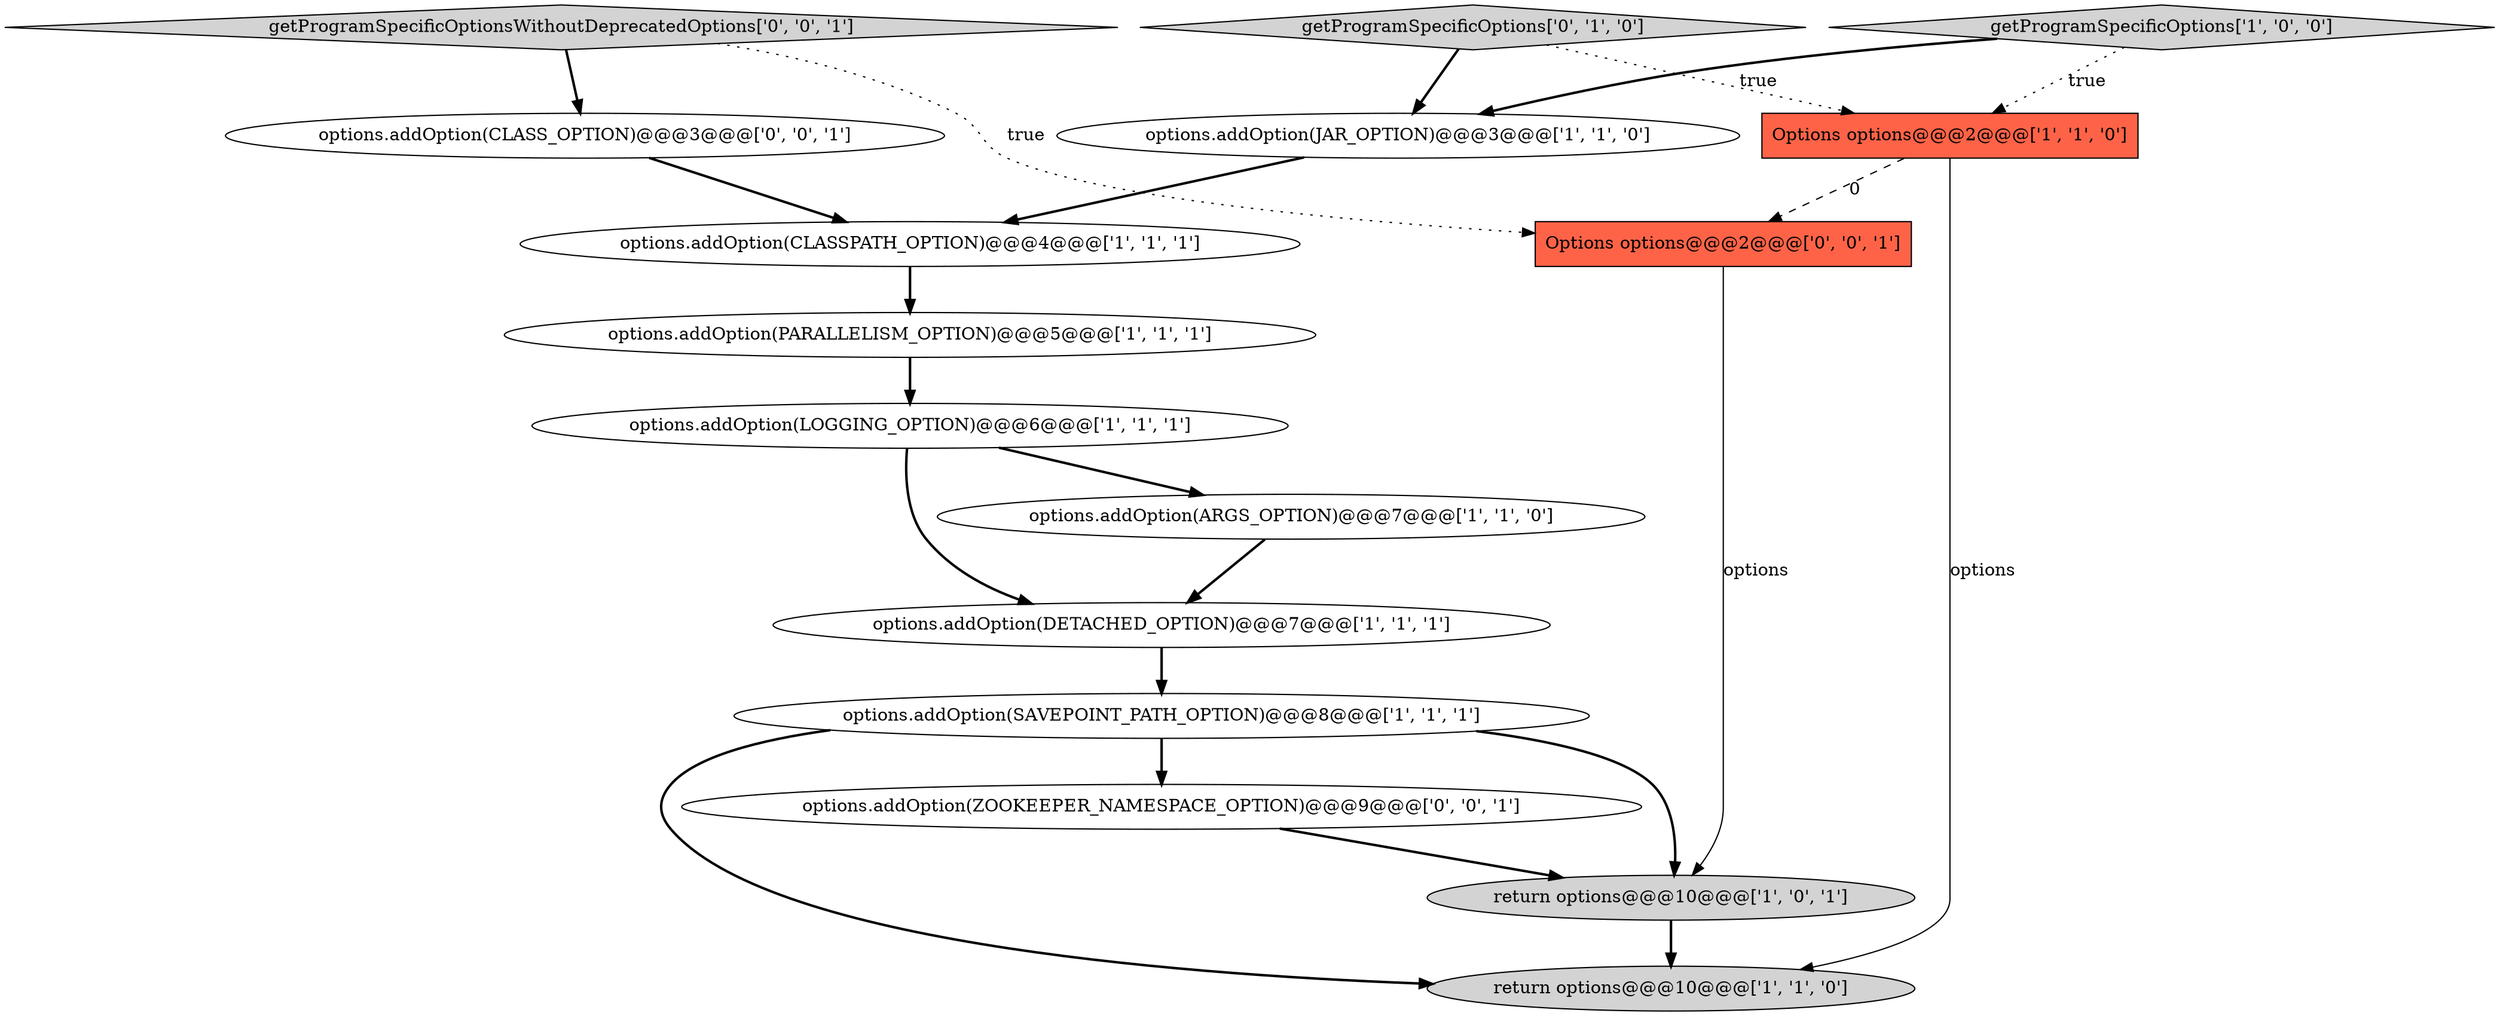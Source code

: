 digraph {
15 [style = filled, label = "Options options@@@2@@@['0', '0', '1']", fillcolor = tomato, shape = box image = "AAA0AAABBB3BBB"];
10 [style = filled, label = "options.addOption(DETACHED_OPTION)@@@7@@@['1', '1', '1']", fillcolor = white, shape = ellipse image = "AAA0AAABBB1BBB"];
13 [style = filled, label = "getProgramSpecificOptionsWithoutDeprecatedOptions['0', '0', '1']", fillcolor = lightgray, shape = diamond image = "AAA0AAABBB3BBB"];
6 [style = filled, label = "getProgramSpecificOptions['1', '0', '0']", fillcolor = lightgray, shape = diamond image = "AAA0AAABBB1BBB"];
0 [style = filled, label = "options.addOption(CLASSPATH_OPTION)@@@4@@@['1', '1', '1']", fillcolor = white, shape = ellipse image = "AAA0AAABBB1BBB"];
5 [style = filled, label = "options.addOption(JAR_OPTION)@@@3@@@['1', '1', '0']", fillcolor = white, shape = ellipse image = "AAA0AAABBB1BBB"];
8 [style = filled, label = "options.addOption(PARALLELISM_OPTION)@@@5@@@['1', '1', '1']", fillcolor = white, shape = ellipse image = "AAA0AAABBB1BBB"];
9 [style = filled, label = "return options@@@10@@@['1', '0', '1']", fillcolor = lightgray, shape = ellipse image = "AAA0AAABBB1BBB"];
11 [style = filled, label = "getProgramSpecificOptions['0', '1', '0']", fillcolor = lightgray, shape = diamond image = "AAA0AAABBB2BBB"];
4 [style = filled, label = "return options@@@10@@@['1', '1', '0']", fillcolor = lightgray, shape = ellipse image = "AAA0AAABBB1BBB"];
1 [style = filled, label = "options.addOption(SAVEPOINT_PATH_OPTION)@@@8@@@['1', '1', '1']", fillcolor = white, shape = ellipse image = "AAA0AAABBB1BBB"];
2 [style = filled, label = "options.addOption(ARGS_OPTION)@@@7@@@['1', '1', '0']", fillcolor = white, shape = ellipse image = "AAA0AAABBB1BBB"];
12 [style = filled, label = "options.addOption(ZOOKEEPER_NAMESPACE_OPTION)@@@9@@@['0', '0', '1']", fillcolor = white, shape = ellipse image = "AAA0AAABBB3BBB"];
3 [style = filled, label = "options.addOption(LOGGING_OPTION)@@@6@@@['1', '1', '1']", fillcolor = white, shape = ellipse image = "AAA0AAABBB1BBB"];
14 [style = filled, label = "options.addOption(CLASS_OPTION)@@@3@@@['0', '0', '1']", fillcolor = white, shape = ellipse image = "AAA0AAABBB3BBB"];
7 [style = filled, label = "Options options@@@2@@@['1', '1', '0']", fillcolor = tomato, shape = box image = "AAA0AAABBB1BBB"];
3->10 [style = bold, label=""];
1->9 [style = bold, label=""];
7->15 [style = dashed, label="0"];
9->4 [style = bold, label=""];
6->7 [style = dotted, label="true"];
3->2 [style = bold, label=""];
1->12 [style = bold, label=""];
15->9 [style = solid, label="options"];
2->10 [style = bold, label=""];
0->8 [style = bold, label=""];
14->0 [style = bold, label=""];
11->7 [style = dotted, label="true"];
8->3 [style = bold, label=""];
12->9 [style = bold, label=""];
10->1 [style = bold, label=""];
5->0 [style = bold, label=""];
7->4 [style = solid, label="options"];
6->5 [style = bold, label=""];
1->4 [style = bold, label=""];
13->15 [style = dotted, label="true"];
13->14 [style = bold, label=""];
11->5 [style = bold, label=""];
}
